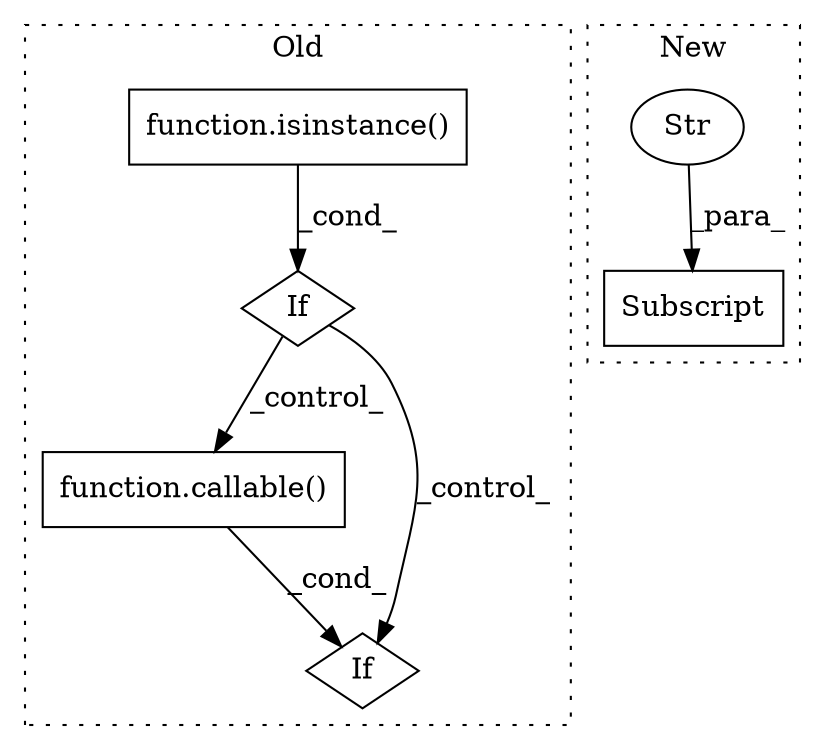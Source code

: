 digraph G {
subgraph cluster0 {
1 [label="function.callable()" a="75" s="5499,5522" l="9,1" shape="box"];
3 [label="If" a="96" s="5499" l="0" shape="diamond"];
5 [label="function.isinstance()" a="75" s="5310,5340" l="11,1" shape="box"];
6 [label="If" a="96" s="5307" l="3" shape="diamond"];
label = "Old";
style="dotted";
}
subgraph cluster1 {
2 [label="Subscript" a="63" s="5104,0" l="23,0" shape="box"];
4 [label="Str" a="66" s="5120" l="6" shape="ellipse"];
label = "New";
style="dotted";
}
1 -> 3 [label="_cond_"];
4 -> 2 [label="_para_"];
5 -> 6 [label="_cond_"];
6 -> 3 [label="_control_"];
6 -> 1 [label="_control_"];
}